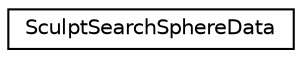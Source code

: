 digraph G
{
  edge [fontname="Helvetica",fontsize="10",labelfontname="Helvetica",labelfontsize="10"];
  node [fontname="Helvetica",fontsize="10",shape=record];
  rankdir=LR;
  Node1 [label="SculptSearchSphereData",height=0.2,width=0.4,color="black", fillcolor="white", style="filled",URL="$d9/d31/structSculptSearchSphereData.html"];
}
